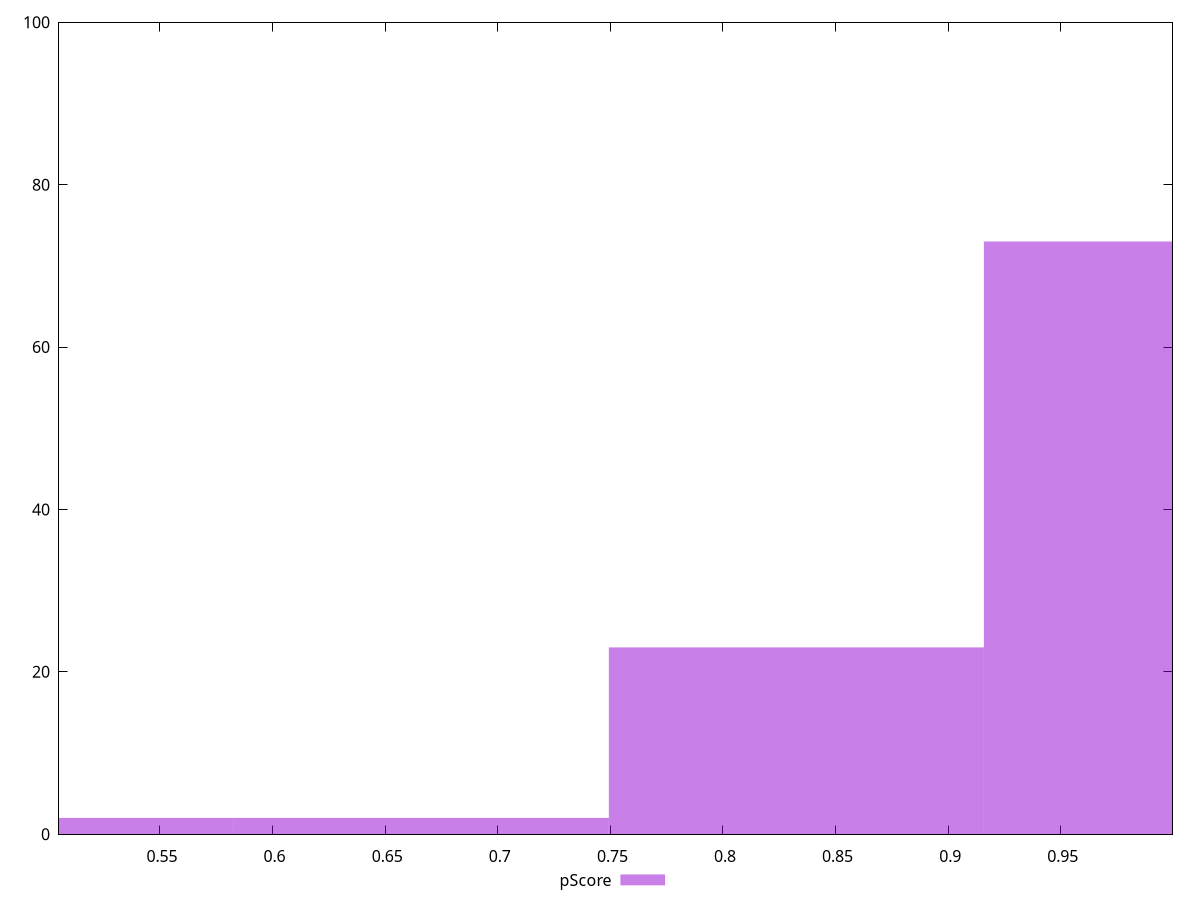 reset

$pScore <<EOF
0.9990910299993496 73
0.8325758583327914 23
0.6660606866662331 2
0.4995455149996748 2
EOF

set key outside below
set boxwidth 0.16651517166655827
set xrange [0.5051798691555289:0.9995865466279237]
set yrange [0:100]
set trange [0:100]
set style fill transparent solid 0.5 noborder
set terminal svg size 640, 490 enhanced background rgb 'white'
set output "report_00015_2021-02-09T16-11-33.973Z/mainthread-work-breakdown/samples/pages+cached+noadtech+nomedia+nocss/pScore/histogram.svg"

plot $pScore title "pScore" with boxes

reset
